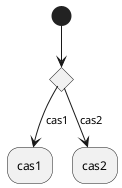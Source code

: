 {
  "sha1": "nyh4egm6z0hv6kbd000ltoy3bxppwoe",
  "insertion": {
    "when": "2024-06-04T17:28:39.172Z",
    "user": "plantuml@gmail.com"
  }
}
@startuml
(*) --> if "" then
  -->[cas1] cas1
else
  -->[cas2] cas2
endif
@enduml
